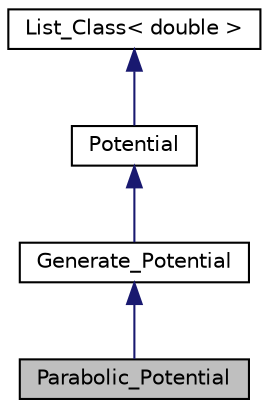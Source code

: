 digraph "Parabolic_Potential"
{
  edge [fontname="Helvetica",fontsize="10",labelfontname="Helvetica",labelfontsize="10"];
  node [fontname="Helvetica",fontsize="10",shape=record];
  Node1 [label="Parabolic_Potential",height=0.2,width=0.4,color="black", fillcolor="grey75", style="filled", fontcolor="black"];
  Node2 -> Node1 [dir="back",color="midnightblue",fontsize="10",style="solid",fontname="Helvetica"];
  Node2 [label="Generate_Potential",height=0.2,width=0.4,color="black", fillcolor="white", style="filled",URL="$classGenerate__Potential.html",tooltip="Potential generator: interface with \"generate(positionfile)\" function. "];
  Node3 -> Node2 [dir="back",color="midnightblue",fontsize="10",style="solid",fontname="Helvetica"];
  Node3 [label="Potential",height=0.2,width=0.4,color="black", fillcolor="white", style="filled",URL="$classPotential.html",tooltip="Structure to store values for the potational on each atom of a given structure. "];
  Node4 -> Node3 [dir="back",color="midnightblue",fontsize="10",style="solid",fontname="Helvetica"];
  Node4 [label="List_Class\< double \>",height=0.2,width=0.4,color="black", fillcolor="white", style="filled",URL="$classList__Class.html"];
}
